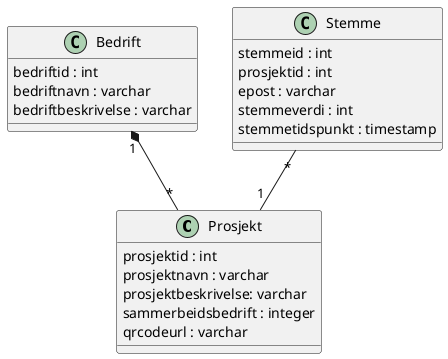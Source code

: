 @startuml
class Prosjekt{
    prosjektid : int
    prosjektnavn : varchar
    prosjektbeskrivelse: varchar
    sammerbeidsbedrift : integer
    qrcodeurl : varchar
}

class Bedrift{
    bedriftid : int
    bedriftnavn : varchar
    bedriftbeskrivelse : varchar
}

class Stemme{
    stemmeid : int
    prosjektid : int
    epost : varchar
    stemmeverdi : int
    stemmetidspunkt : timestamp
}

Bedrift "1" *-- "*" Prosjekt
Stemme "*" -- "1" Prosjekt
@enduml